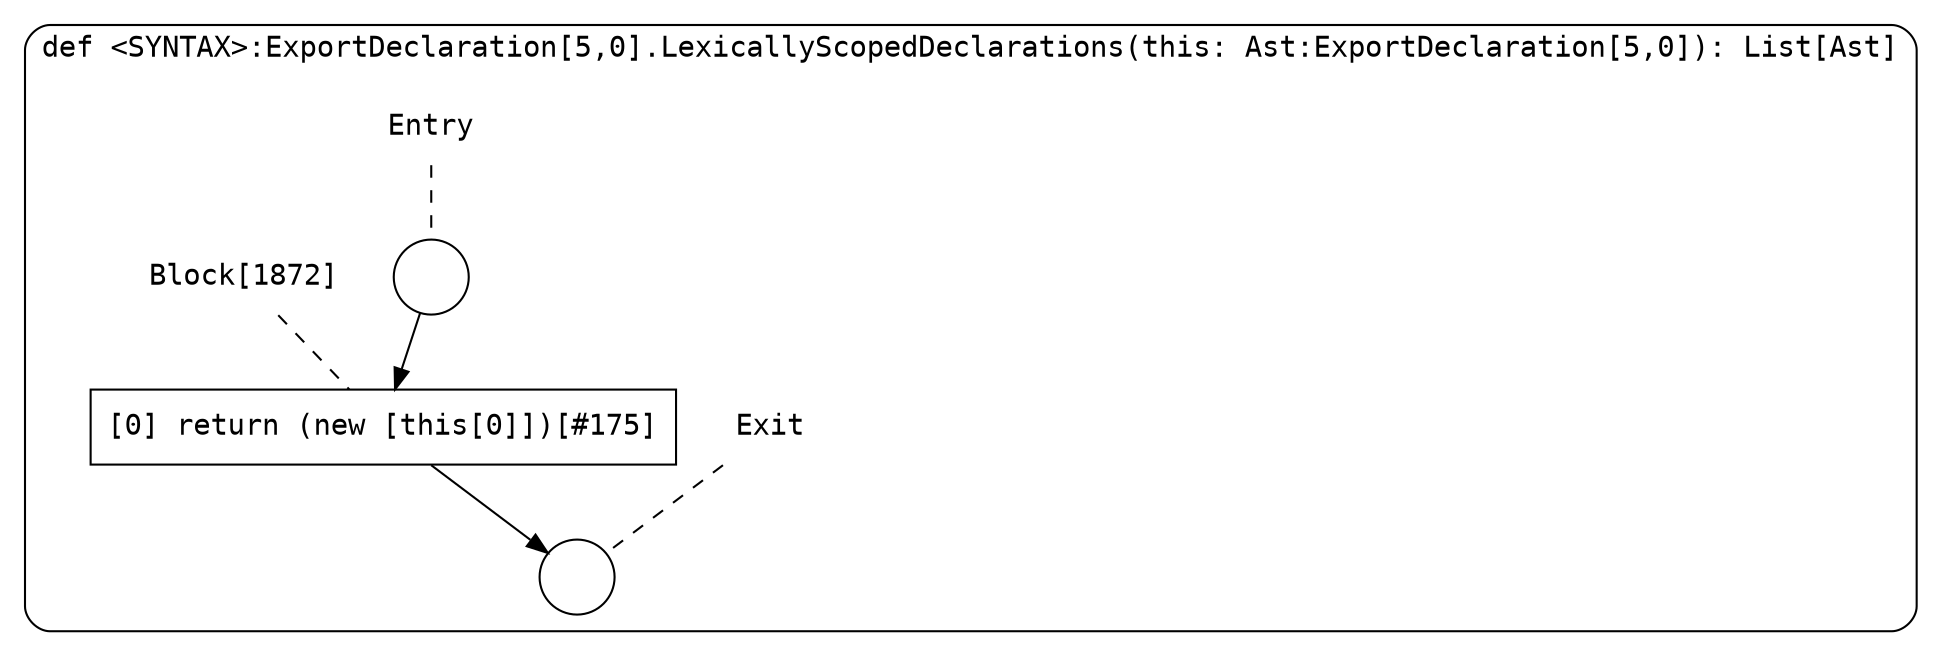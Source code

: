 digraph {
  graph [fontname = "Consolas"]
  node [fontname = "Consolas"]
  edge [fontname = "Consolas"]
  subgraph cluster317 {
    label = "def <SYNTAX>:ExportDeclaration[5,0].LexicallyScopedDeclarations(this: Ast:ExportDeclaration[5,0]): List[Ast]"
    style = rounded
    cluster317_entry_name [shape=none, label=<<font color="black">Entry</font>>]
    cluster317_entry_name -> cluster317_entry [arrowhead=none, color="black", style=dashed]
    cluster317_entry [shape=circle label=" " color="black" fillcolor="white" style=filled]
    cluster317_entry -> node1872 [color="black"]
    cluster317_exit_name [shape=none, label=<<font color="black">Exit</font>>]
    cluster317_exit_name -> cluster317_exit [arrowhead=none, color="black", style=dashed]
    cluster317_exit [shape=circle label=" " color="black" fillcolor="white" style=filled]
    node1872_name [shape=none, label=<<font color="black">Block[1872]</font>>]
    node1872_name -> node1872 [arrowhead=none, color="black", style=dashed]
    node1872 [shape=box, label=<<font color="black">[0] return (new [this[0]])[#175]<BR ALIGN="LEFT"/></font>> color="black" fillcolor="white", style=filled]
    node1872 -> cluster317_exit [color="black"]
  }
}